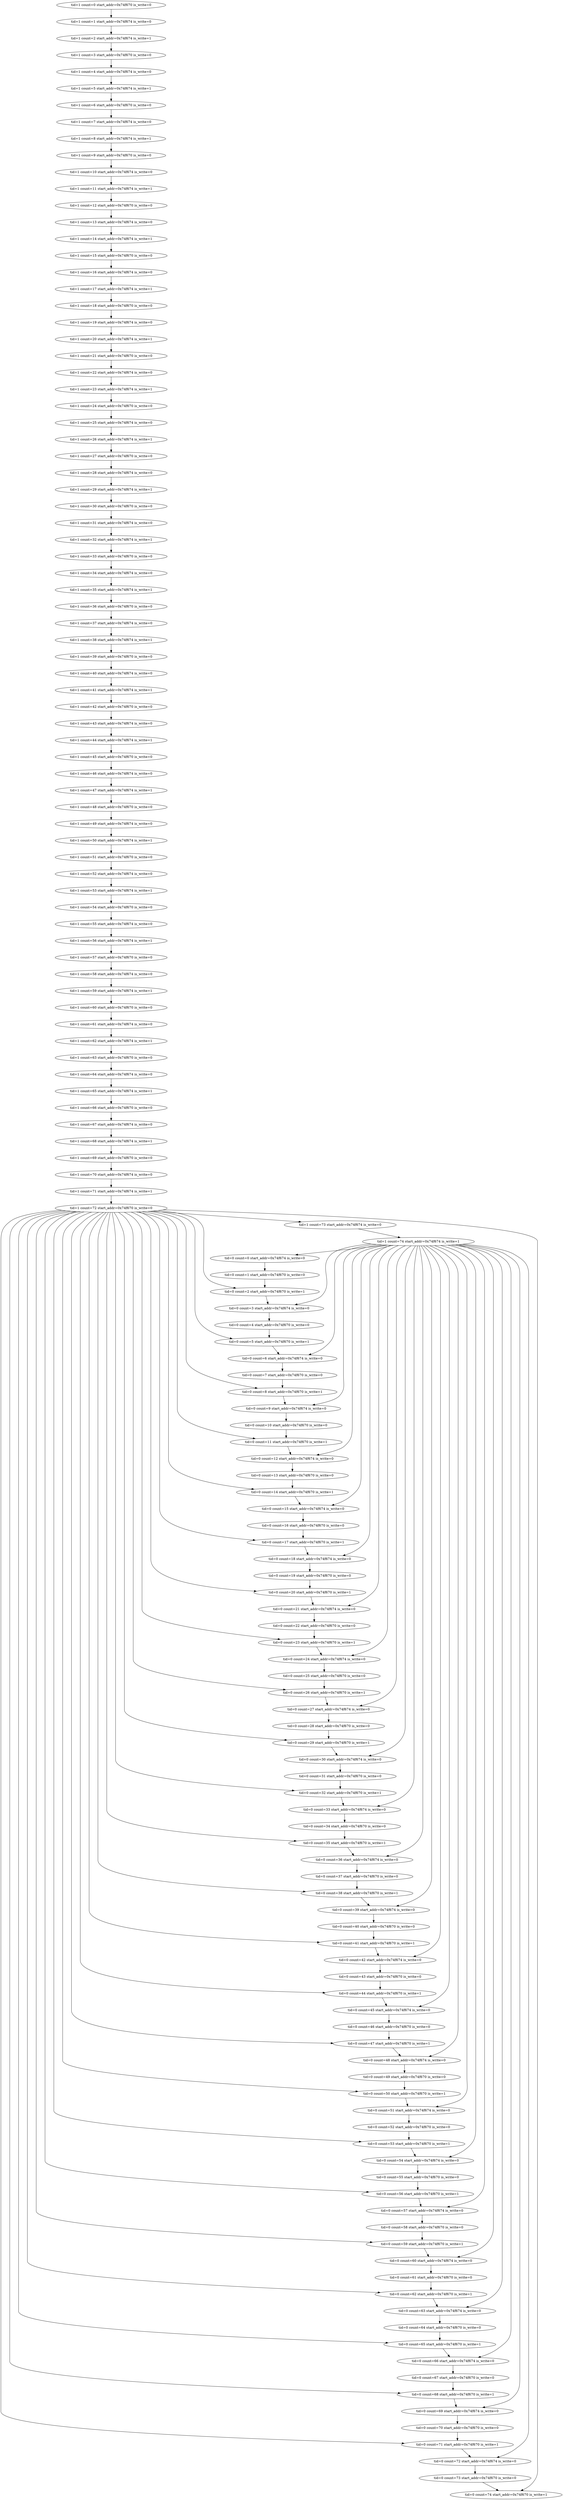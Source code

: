 digraph G {
0 [count=0, is_write=0, label="tid=0 count=0 start_addr=0x74f674 is_write=0", start_addr="0x74f674", tid=0];
1 [count=1, is_write=0, label="tid=0 count=1 start_addr=0x74f670 is_write=0", start_addr="0x74f670", tid=0];
2 [count=2, is_write=1, label="tid=0 count=2 start_addr=0x74f670 is_write=1", start_addr="0x74f670", tid=0];
3 [count=3, is_write=0, label="tid=0 count=3 start_addr=0x74f674 is_write=0", start_addr="0x74f674", tid=0];
4 [count=4, is_write=0, label="tid=0 count=4 start_addr=0x74f670 is_write=0", start_addr="0x74f670", tid=0];
5 [count=5, is_write=1, label="tid=0 count=5 start_addr=0x74f670 is_write=1", start_addr="0x74f670", tid=0];
6 [count=6, is_write=0, label="tid=0 count=6 start_addr=0x74f674 is_write=0", start_addr="0x74f674", tid=0];
7 [count=7, is_write=0, label="tid=0 count=7 start_addr=0x74f670 is_write=0", start_addr="0x74f670", tid=0];
8 [count=8, is_write=1, label="tid=0 count=8 start_addr=0x74f670 is_write=1", start_addr="0x74f670", tid=0];
9 [count=9, is_write=0, label="tid=0 count=9 start_addr=0x74f674 is_write=0", start_addr="0x74f674", tid=0];
10 [count=10, is_write=0, label="tid=0 count=10 start_addr=0x74f670 is_write=0", start_addr="0x74f670", tid=0];
11 [count=11, is_write=1, label="tid=0 count=11 start_addr=0x74f670 is_write=1", start_addr="0x74f670", tid=0];
12 [count=12, is_write=0, label="tid=0 count=12 start_addr=0x74f674 is_write=0", start_addr="0x74f674", tid=0];
13 [count=13, is_write=0, label="tid=0 count=13 start_addr=0x74f670 is_write=0", start_addr="0x74f670", tid=0];
14 [count=14, is_write=1, label="tid=0 count=14 start_addr=0x74f670 is_write=1", start_addr="0x74f670", tid=0];
15 [count=15, is_write=0, label="tid=0 count=15 start_addr=0x74f674 is_write=0", start_addr="0x74f674", tid=0];
16 [count=16, is_write=0, label="tid=0 count=16 start_addr=0x74f670 is_write=0", start_addr="0x74f670", tid=0];
17 [count=17, is_write=1, label="tid=0 count=17 start_addr=0x74f670 is_write=1", start_addr="0x74f670", tid=0];
18 [count=18, is_write=0, label="tid=0 count=18 start_addr=0x74f674 is_write=0", start_addr="0x74f674", tid=0];
19 [count=19, is_write=0, label="tid=0 count=19 start_addr=0x74f670 is_write=0", start_addr="0x74f670", tid=0];
20 [count=20, is_write=1, label="tid=0 count=20 start_addr=0x74f670 is_write=1", start_addr="0x74f670", tid=0];
21 [count=21, is_write=0, label="tid=0 count=21 start_addr=0x74f674 is_write=0", start_addr="0x74f674", tid=0];
22 [count=22, is_write=0, label="tid=0 count=22 start_addr=0x74f670 is_write=0", start_addr="0x74f670", tid=0];
23 [count=23, is_write=1, label="tid=0 count=23 start_addr=0x74f670 is_write=1", start_addr="0x74f670", tid=0];
24 [count=24, is_write=0, label="tid=0 count=24 start_addr=0x74f674 is_write=0", start_addr="0x74f674", tid=0];
25 [count=25, is_write=0, label="tid=0 count=25 start_addr=0x74f670 is_write=0", start_addr="0x74f670", tid=0];
26 [count=26, is_write=1, label="tid=0 count=26 start_addr=0x74f670 is_write=1", start_addr="0x74f670", tid=0];
27 [count=27, is_write=0, label="tid=0 count=27 start_addr=0x74f674 is_write=0", start_addr="0x74f674", tid=0];
28 [count=28, is_write=0, label="tid=0 count=28 start_addr=0x74f670 is_write=0", start_addr="0x74f670", tid=0];
29 [count=29, is_write=1, label="tid=0 count=29 start_addr=0x74f670 is_write=1", start_addr="0x74f670", tid=0];
30 [count=30, is_write=0, label="tid=0 count=30 start_addr=0x74f674 is_write=0", start_addr="0x74f674", tid=0];
31 [count=31, is_write=0, label="tid=0 count=31 start_addr=0x74f670 is_write=0", start_addr="0x74f670", tid=0];
32 [count=32, is_write=1, label="tid=0 count=32 start_addr=0x74f670 is_write=1", start_addr="0x74f670", tid=0];
33 [count=33, is_write=0, label="tid=0 count=33 start_addr=0x74f674 is_write=0", start_addr="0x74f674", tid=0];
34 [count=34, is_write=0, label="tid=0 count=34 start_addr=0x74f670 is_write=0", start_addr="0x74f670", tid=0];
35 [count=35, is_write=1, label="tid=0 count=35 start_addr=0x74f670 is_write=1", start_addr="0x74f670", tid=0];
36 [count=36, is_write=0, label="tid=0 count=36 start_addr=0x74f674 is_write=0", start_addr="0x74f674", tid=0];
37 [count=37, is_write=0, label="tid=0 count=37 start_addr=0x74f670 is_write=0", start_addr="0x74f670", tid=0];
38 [count=38, is_write=1, label="tid=0 count=38 start_addr=0x74f670 is_write=1", start_addr="0x74f670", tid=0];
39 [count=39, is_write=0, label="tid=0 count=39 start_addr=0x74f674 is_write=0", start_addr="0x74f674", tid=0];
40 [count=40, is_write=0, label="tid=0 count=40 start_addr=0x74f670 is_write=0", start_addr="0x74f670", tid=0];
41 [count=41, is_write=1, label="tid=0 count=41 start_addr=0x74f670 is_write=1", start_addr="0x74f670", tid=0];
42 [count=42, is_write=0, label="tid=0 count=42 start_addr=0x74f674 is_write=0", start_addr="0x74f674", tid=0];
43 [count=43, is_write=0, label="tid=0 count=43 start_addr=0x74f670 is_write=0", start_addr="0x74f670", tid=0];
44 [count=44, is_write=1, label="tid=0 count=44 start_addr=0x74f670 is_write=1", start_addr="0x74f670", tid=0];
45 [count=45, is_write=0, label="tid=0 count=45 start_addr=0x74f674 is_write=0", start_addr="0x74f674", tid=0];
46 [count=46, is_write=0, label="tid=0 count=46 start_addr=0x74f670 is_write=0", start_addr="0x74f670", tid=0];
47 [count=47, is_write=1, label="tid=0 count=47 start_addr=0x74f670 is_write=1", start_addr="0x74f670", tid=0];
48 [count=48, is_write=0, label="tid=0 count=48 start_addr=0x74f674 is_write=0", start_addr="0x74f674", tid=0];
49 [count=49, is_write=0, label="tid=0 count=49 start_addr=0x74f670 is_write=0", start_addr="0x74f670", tid=0];
50 [count=50, is_write=1, label="tid=0 count=50 start_addr=0x74f670 is_write=1", start_addr="0x74f670", tid=0];
51 [count=51, is_write=0, label="tid=0 count=51 start_addr=0x74f674 is_write=0", start_addr="0x74f674", tid=0];
52 [count=52, is_write=0, label="tid=0 count=52 start_addr=0x74f670 is_write=0", start_addr="0x74f670", tid=0];
53 [count=53, is_write=1, label="tid=0 count=53 start_addr=0x74f670 is_write=1", start_addr="0x74f670", tid=0];
54 [count=54, is_write=0, label="tid=0 count=54 start_addr=0x74f674 is_write=0", start_addr="0x74f674", tid=0];
55 [count=55, is_write=0, label="tid=0 count=55 start_addr=0x74f670 is_write=0", start_addr="0x74f670", tid=0];
56 [count=56, is_write=1, label="tid=0 count=56 start_addr=0x74f670 is_write=1", start_addr="0x74f670", tid=0];
57 [count=57, is_write=0, label="tid=0 count=57 start_addr=0x74f674 is_write=0", start_addr="0x74f674", tid=0];
58 [count=58, is_write=0, label="tid=0 count=58 start_addr=0x74f670 is_write=0", start_addr="0x74f670", tid=0];
59 [count=59, is_write=1, label="tid=0 count=59 start_addr=0x74f670 is_write=1", start_addr="0x74f670", tid=0];
60 [count=60, is_write=0, label="tid=0 count=60 start_addr=0x74f674 is_write=0", start_addr="0x74f674", tid=0];
61 [count=61, is_write=0, label="tid=0 count=61 start_addr=0x74f670 is_write=0", start_addr="0x74f670", tid=0];
62 [count=62, is_write=1, label="tid=0 count=62 start_addr=0x74f670 is_write=1", start_addr="0x74f670", tid=0];
63 [count=63, is_write=0, label="tid=0 count=63 start_addr=0x74f674 is_write=0", start_addr="0x74f674", tid=0];
64 [count=64, is_write=0, label="tid=0 count=64 start_addr=0x74f670 is_write=0", start_addr="0x74f670", tid=0];
65 [count=65, is_write=1, label="tid=0 count=65 start_addr=0x74f670 is_write=1", start_addr="0x74f670", tid=0];
66 [count=66, is_write=0, label="tid=0 count=66 start_addr=0x74f674 is_write=0", start_addr="0x74f674", tid=0];
67 [count=67, is_write=0, label="tid=0 count=67 start_addr=0x74f670 is_write=0", start_addr="0x74f670", tid=0];
68 [count=68, is_write=1, label="tid=0 count=68 start_addr=0x74f670 is_write=1", start_addr="0x74f670", tid=0];
69 [count=69, is_write=0, label="tid=0 count=69 start_addr=0x74f674 is_write=0", start_addr="0x74f674", tid=0];
70 [count=70, is_write=0, label="tid=0 count=70 start_addr=0x74f670 is_write=0", start_addr="0x74f670", tid=0];
71 [count=71, is_write=1, label="tid=0 count=71 start_addr=0x74f670 is_write=1", start_addr="0x74f670", tid=0];
72 [count=72, is_write=0, label="tid=0 count=72 start_addr=0x74f674 is_write=0", start_addr="0x74f674", tid=0];
73 [count=73, is_write=0, label="tid=0 count=73 start_addr=0x74f670 is_write=0", start_addr="0x74f670", tid=0];
74 [count=74, is_write=1, label="tid=0 count=74 start_addr=0x74f670 is_write=1", start_addr="0x74f670", tid=0];
80 [count=0, is_write=0, label="tid=1 count=0 start_addr=0x74f670 is_write=0", start_addr="0x74f670", tid=1];
81 [count=1, is_write=0, label="tid=1 count=1 start_addr=0x74f674 is_write=0", start_addr="0x74f674", tid=1];
82 [count=2, is_write=1, label="tid=1 count=2 start_addr=0x74f674 is_write=1", start_addr="0x74f674", tid=1];
83 [count=3, is_write=0, label="tid=1 count=3 start_addr=0x74f670 is_write=0", start_addr="0x74f670", tid=1];
84 [count=4, is_write=0, label="tid=1 count=4 start_addr=0x74f674 is_write=0", start_addr="0x74f674", tid=1];
85 [count=5, is_write=1, label="tid=1 count=5 start_addr=0x74f674 is_write=1", start_addr="0x74f674", tid=1];
86 [count=6, is_write=0, label="tid=1 count=6 start_addr=0x74f670 is_write=0", start_addr="0x74f670", tid=1];
87 [count=7, is_write=0, label="tid=1 count=7 start_addr=0x74f674 is_write=0", start_addr="0x74f674", tid=1];
88 [count=8, is_write=1, label="tid=1 count=8 start_addr=0x74f674 is_write=1", start_addr="0x74f674", tid=1];
89 [count=9, is_write=0, label="tid=1 count=9 start_addr=0x74f670 is_write=0", start_addr="0x74f670", tid=1];
90 [count=10, is_write=0, label="tid=1 count=10 start_addr=0x74f674 is_write=0", start_addr="0x74f674", tid=1];
91 [count=11, is_write=1, label="tid=1 count=11 start_addr=0x74f674 is_write=1", start_addr="0x74f674", tid=1];
92 [count=12, is_write=0, label="tid=1 count=12 start_addr=0x74f670 is_write=0", start_addr="0x74f670", tid=1];
93 [count=13, is_write=0, label="tid=1 count=13 start_addr=0x74f674 is_write=0", start_addr="0x74f674", tid=1];
94 [count=14, is_write=1, label="tid=1 count=14 start_addr=0x74f674 is_write=1", start_addr="0x74f674", tid=1];
95 [count=15, is_write=0, label="tid=1 count=15 start_addr=0x74f670 is_write=0", start_addr="0x74f670", tid=1];
96 [count=16, is_write=0, label="tid=1 count=16 start_addr=0x74f674 is_write=0", start_addr="0x74f674", tid=1];
97 [count=17, is_write=1, label="tid=1 count=17 start_addr=0x74f674 is_write=1", start_addr="0x74f674", tid=1];
98 [count=18, is_write=0, label="tid=1 count=18 start_addr=0x74f670 is_write=0", start_addr="0x74f670", tid=1];
99 [count=19, is_write=0, label="tid=1 count=19 start_addr=0x74f674 is_write=0", start_addr="0x74f674", tid=1];
100 [count=20, is_write=1, label="tid=1 count=20 start_addr=0x74f674 is_write=1", start_addr="0x74f674", tid=1];
101 [count=21, is_write=0, label="tid=1 count=21 start_addr=0x74f670 is_write=0", start_addr="0x74f670", tid=1];
102 [count=22, is_write=0, label="tid=1 count=22 start_addr=0x74f674 is_write=0", start_addr="0x74f674", tid=1];
103 [count=23, is_write=1, label="tid=1 count=23 start_addr=0x74f674 is_write=1", start_addr="0x74f674", tid=1];
104 [count=24, is_write=0, label="tid=1 count=24 start_addr=0x74f670 is_write=0", start_addr="0x74f670", tid=1];
105 [count=25, is_write=0, label="tid=1 count=25 start_addr=0x74f674 is_write=0", start_addr="0x74f674", tid=1];
106 [count=26, is_write=1, label="tid=1 count=26 start_addr=0x74f674 is_write=1", start_addr="0x74f674", tid=1];
107 [count=27, is_write=0, label="tid=1 count=27 start_addr=0x74f670 is_write=0", start_addr="0x74f670", tid=1];
108 [count=28, is_write=0, label="tid=1 count=28 start_addr=0x74f674 is_write=0", start_addr="0x74f674", tid=1];
109 [count=29, is_write=1, label="tid=1 count=29 start_addr=0x74f674 is_write=1", start_addr="0x74f674", tid=1];
110 [count=30, is_write=0, label="tid=1 count=30 start_addr=0x74f670 is_write=0", start_addr="0x74f670", tid=1];
111 [count=31, is_write=0, label="tid=1 count=31 start_addr=0x74f674 is_write=0", start_addr="0x74f674", tid=1];
112 [count=32, is_write=1, label="tid=1 count=32 start_addr=0x74f674 is_write=1", start_addr="0x74f674", tid=1];
113 [count=33, is_write=0, label="tid=1 count=33 start_addr=0x74f670 is_write=0", start_addr="0x74f670", tid=1];
114 [count=34, is_write=0, label="tid=1 count=34 start_addr=0x74f674 is_write=0", start_addr="0x74f674", tid=1];
115 [count=35, is_write=1, label="tid=1 count=35 start_addr=0x74f674 is_write=1", start_addr="0x74f674", tid=1];
116 [count=36, is_write=0, label="tid=1 count=36 start_addr=0x74f670 is_write=0", start_addr="0x74f670", tid=1];
117 [count=37, is_write=0, label="tid=1 count=37 start_addr=0x74f674 is_write=0", start_addr="0x74f674", tid=1];
118 [count=38, is_write=1, label="tid=1 count=38 start_addr=0x74f674 is_write=1", start_addr="0x74f674", tid=1];
119 [count=39, is_write=0, label="tid=1 count=39 start_addr=0x74f670 is_write=0", start_addr="0x74f670", tid=1];
120 [count=40, is_write=0, label="tid=1 count=40 start_addr=0x74f674 is_write=0", start_addr="0x74f674", tid=1];
121 [count=41, is_write=1, label="tid=1 count=41 start_addr=0x74f674 is_write=1", start_addr="0x74f674", tid=1];
122 [count=42, is_write=0, label="tid=1 count=42 start_addr=0x74f670 is_write=0", start_addr="0x74f670", tid=1];
123 [count=43, is_write=0, label="tid=1 count=43 start_addr=0x74f674 is_write=0", start_addr="0x74f674", tid=1];
124 [count=44, is_write=1, label="tid=1 count=44 start_addr=0x74f674 is_write=1", start_addr="0x74f674", tid=1];
125 [count=45, is_write=0, label="tid=1 count=45 start_addr=0x74f670 is_write=0", start_addr="0x74f670", tid=1];
126 [count=46, is_write=0, label="tid=1 count=46 start_addr=0x74f674 is_write=0", start_addr="0x74f674", tid=1];
127 [count=47, is_write=1, label="tid=1 count=47 start_addr=0x74f674 is_write=1", start_addr="0x74f674", tid=1];
128 [count=48, is_write=0, label="tid=1 count=48 start_addr=0x74f670 is_write=0", start_addr="0x74f670", tid=1];
129 [count=49, is_write=0, label="tid=1 count=49 start_addr=0x74f674 is_write=0", start_addr="0x74f674", tid=1];
130 [count=50, is_write=1, label="tid=1 count=50 start_addr=0x74f674 is_write=1", start_addr="0x74f674", tid=1];
131 [count=51, is_write=0, label="tid=1 count=51 start_addr=0x74f670 is_write=0", start_addr="0x74f670", tid=1];
132 [count=52, is_write=0, label="tid=1 count=52 start_addr=0x74f674 is_write=0", start_addr="0x74f674", tid=1];
133 [count=53, is_write=1, label="tid=1 count=53 start_addr=0x74f674 is_write=1", start_addr="0x74f674", tid=1];
134 [count=54, is_write=0, label="tid=1 count=54 start_addr=0x74f670 is_write=0", start_addr="0x74f670", tid=1];
135 [count=55, is_write=0, label="tid=1 count=55 start_addr=0x74f674 is_write=0", start_addr="0x74f674", tid=1];
136 [count=56, is_write=1, label="tid=1 count=56 start_addr=0x74f674 is_write=1", start_addr="0x74f674", tid=1];
137 [count=57, is_write=0, label="tid=1 count=57 start_addr=0x74f670 is_write=0", start_addr="0x74f670", tid=1];
138 [count=58, is_write=0, label="tid=1 count=58 start_addr=0x74f674 is_write=0", start_addr="0x74f674", tid=1];
139 [count=59, is_write=1, label="tid=1 count=59 start_addr=0x74f674 is_write=1", start_addr="0x74f674", tid=1];
140 [count=60, is_write=0, label="tid=1 count=60 start_addr=0x74f670 is_write=0", start_addr="0x74f670", tid=1];
141 [count=61, is_write=0, label="tid=1 count=61 start_addr=0x74f674 is_write=0", start_addr="0x74f674", tid=1];
142 [count=62, is_write=1, label="tid=1 count=62 start_addr=0x74f674 is_write=1", start_addr="0x74f674", tid=1];
143 [count=63, is_write=0, label="tid=1 count=63 start_addr=0x74f670 is_write=0", start_addr="0x74f670", tid=1];
144 [count=64, is_write=0, label="tid=1 count=64 start_addr=0x74f674 is_write=0", start_addr="0x74f674", tid=1];
145 [count=65, is_write=1, label="tid=1 count=65 start_addr=0x74f674 is_write=1", start_addr="0x74f674", tid=1];
146 [count=66, is_write=0, label="tid=1 count=66 start_addr=0x74f670 is_write=0", start_addr="0x74f670", tid=1];
147 [count=67, is_write=0, label="tid=1 count=67 start_addr=0x74f674 is_write=0", start_addr="0x74f674", tid=1];
148 [count=68, is_write=1, label="tid=1 count=68 start_addr=0x74f674 is_write=1", start_addr="0x74f674", tid=1];
149 [count=69, is_write=0, label="tid=1 count=69 start_addr=0x74f670 is_write=0", start_addr="0x74f670", tid=1];
150 [count=70, is_write=0, label="tid=1 count=70 start_addr=0x74f674 is_write=0", start_addr="0x74f674", tid=1];
151 [count=71, is_write=1, label="tid=1 count=71 start_addr=0x74f674 is_write=1", start_addr="0x74f674", tid=1];
152 [count=72, is_write=0, label="tid=1 count=72 start_addr=0x74f670 is_write=0", start_addr="0x74f670", tid=1];
153 [count=73, is_write=0, label="tid=1 count=73 start_addr=0x74f674 is_write=0", start_addr="0x74f674", tid=1];
154 [count=74, is_write=1, label="tid=1 count=74 start_addr=0x74f674 is_write=1", start_addr="0x74f674", tid=1];
0->1 ;
1->2 ;
2->3 ;
3->4 ;
4->5 ;
5->6 ;
6->7 ;
7->8 ;
8->9 ;
9->10 ;
10->11 ;
11->12 ;
12->13 ;
13->14 ;
14->15 ;
15->16 ;
16->17 ;
17->18 ;
18->19 ;
19->20 ;
20->21 ;
21->22 ;
22->23 ;
23->24 ;
24->25 ;
25->26 ;
26->27 ;
27->28 ;
28->29 ;
29->30 ;
30->31 ;
31->32 ;
32->33 ;
33->34 ;
34->35 ;
35->36 ;
36->37 ;
37->38 ;
38->39 ;
39->40 ;
40->41 ;
41->42 ;
42->43 ;
43->44 ;
44->45 ;
45->46 ;
46->47 ;
47->48 ;
48->49 ;
49->50 ;
50->51 ;
51->52 ;
52->53 ;
53->54 ;
54->55 ;
55->56 ;
56->57 ;
57->58 ;
58->59 ;
59->60 ;
60->61 ;
61->62 ;
62->63 ;
63->64 ;
64->65 ;
65->66 ;
66->67 ;
67->68 ;
68->69 ;
69->70 ;
70->71 ;
71->72 ;
72->73 ;
73->74 ;
80->81 ;
81->82 ;
82->83 ;
83->84 ;
84->85 ;
85->86 ;
86->87 ;
87->88 ;
88->89 ;
89->90 ;
90->91 ;
91->92 ;
92->93 ;
93->94 ;
94->95 ;
95->96 ;
96->97 ;
97->98 ;
98->99 ;
99->100 ;
100->101 ;
101->102 ;
102->103 ;
103->104 ;
104->105 ;
105->106 ;
106->107 ;
107->108 ;
108->109 ;
109->110 ;
110->111 ;
111->112 ;
112->113 ;
113->114 ;
114->115 ;
115->116 ;
116->117 ;
117->118 ;
118->119 ;
119->120 ;
120->121 ;
121->122 ;
122->123 ;
123->124 ;
124->125 ;
125->126 ;
126->127 ;
127->128 ;
128->129 ;
129->130 ;
130->131 ;
131->132 ;
132->133 ;
133->134 ;
134->135 ;
135->136 ;
136->137 ;
137->138 ;
138->139 ;
139->140 ;
140->141 ;
141->142 ;
142->143 ;
143->144 ;
144->145 ;
145->146 ;
146->147 ;
147->148 ;
148->149 ;
149->150 ;
150->151 ;
151->152 ;
152->153 ;
153->154 ;
152->74 ;
152->71 ;
152->68 ;
152->65 ;
152->62 ;
152->59 ;
152->56 ;
152->53 ;
152->50 ;
152->17 ;
152->14 ;
152->11 ;
152->8 ;
152->2 ;
152->5 ;
152->20 ;
152->23 ;
152->26 ;
152->29 ;
152->32 ;
152->35 ;
152->38 ;
152->41 ;
152->44 ;
152->47 ;
154->72 ;
154->69 ;
154->66 ;
154->63 ;
154->60 ;
154->57 ;
154->54 ;
154->51 ;
154->48 ;
154->15 ;
154->12 ;
154->9 ;
154->6 ;
154->0 ;
154->3 ;
154->18 ;
154->21 ;
154->24 ;
154->27 ;
154->30 ;
154->33 ;
154->36 ;
154->39 ;
154->42 ;
154->45 ;
}
